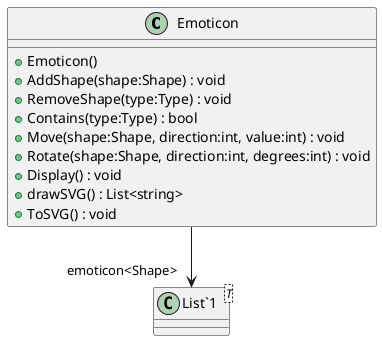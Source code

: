 @startuml
class Emoticon {
    + Emoticon()
    + AddShape(shape:Shape) : void
    + RemoveShape(type:Type) : void
    + Contains(type:Type) : bool
    + Move(shape:Shape, direction:int, value:int) : void
    + Rotate(shape:Shape, direction:int, degrees:int) : void
    + Display() : void
    + drawSVG() : List<string>
    + ToSVG() : void
}
class "List`1"<T> {
}
Emoticon --> "emoticon<Shape>" "List`1"
@enduml
